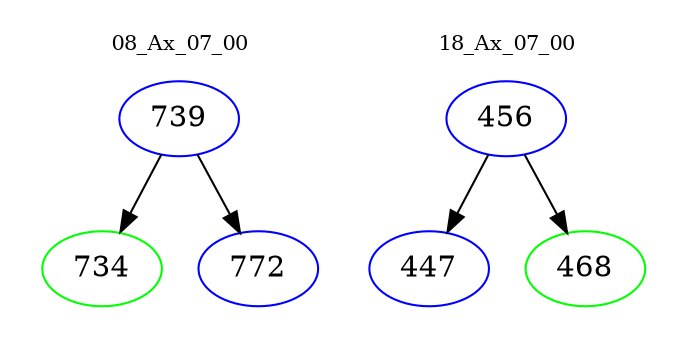 digraph{
subgraph cluster_0 {
color = white
label = "08_Ax_07_00";
fontsize=10;
T0_739 [label="739", color="blue"]
T0_739 -> T0_734 [color="black"]
T0_734 [label="734", color="green"]
T0_739 -> T0_772 [color="black"]
T0_772 [label="772", color="blue"]
}
subgraph cluster_1 {
color = white
label = "18_Ax_07_00";
fontsize=10;
T1_456 [label="456", color="blue"]
T1_456 -> T1_447 [color="black"]
T1_447 [label="447", color="blue"]
T1_456 -> T1_468 [color="black"]
T1_468 [label="468", color="green"]
}
}
